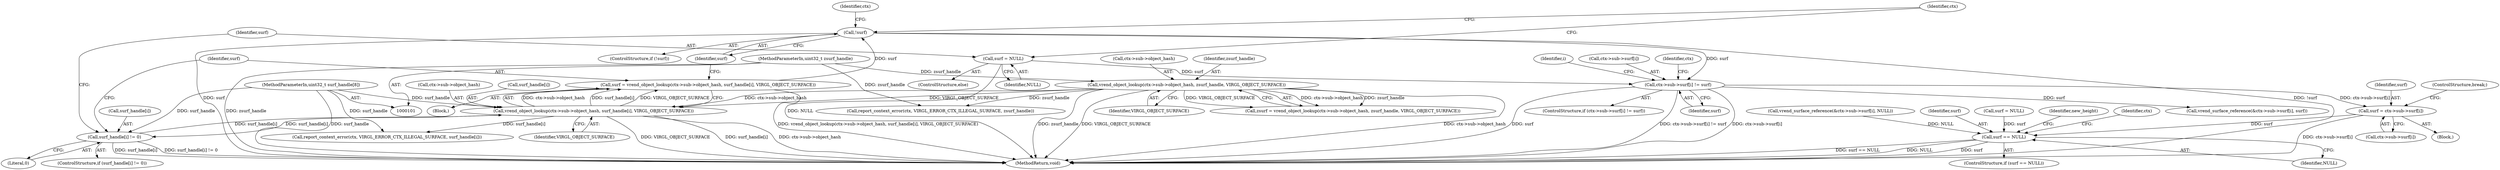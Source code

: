 digraph "1_virglrenderer_48f67f60967f963b698ec8df57ec6912a43d6282_0@array" {
"1000393" [label="(Call,surf = ctx->sub->surf[i])"];
"1000239" [label="(Call,ctx->sub->surf[i] != surf)"];
"1000224" [label="(Call,!surf)"];
"1000211" [label="(Call,surf = vrend_object_lookup(ctx->sub->object_hash, surf_handle[i], VIRGL_OBJECT_SURFACE))"];
"1000213" [label="(Call,vrend_object_lookup(ctx->sub->object_hash, surf_handle[i], VIRGL_OBJECT_SURFACE))"];
"1000133" [label="(Call,vrend_object_lookup(ctx->sub->object_hash, zsurf_handle, VIRGL_OBJECT_SURFACE))"];
"1000105" [label="(MethodParameterIn,uint32_t zsurf_handle)"];
"1000205" [label="(Call,surf_handle[i] != 0)"];
"1000104" [label="(MethodParameterIn,uint32_t surf_handle[8])"];
"1000235" [label="(Call,surf = NULL)"];
"1000404" [label="(Call,surf == NULL)"];
"1000249" [label="(Call,vrend_surface_reference(&ctx->sub->surf[i], surf))"];
"1000219" [label="(Call,surf_handle[i])"];
"1000105" [label="(MethodParameterIn,uint32_t zsurf_handle)"];
"1000530" [label="(MethodReturn,void)"];
"1000131" [label="(Call,zsurf = vrend_object_lookup(ctx->sub->object_hash, zsurf_handle, VIRGL_OBJECT_SURFACE))"];
"1000145" [label="(Call,report_context_error(ctx, VIRGL_ERROR_CTX_ILLEGAL_SURFACE, zsurf_handle))"];
"1000414" [label="(Identifier,new_height)"];
"1000140" [label="(Identifier,VIRGL_OBJECT_SURFACE)"];
"1000240" [label="(Call,ctx->sub->surf[i])"];
"1000209" [label="(Literal,0)"];
"1000235" [label="(Call,surf = NULL)"];
"1000224" [label="(Call,!surf)"];
"1000393" [label="(Call,surf = ctx->sub->surf[i])"];
"1000212" [label="(Identifier,surf)"];
"1000222" [label="(Identifier,VIRGL_OBJECT_SURFACE)"];
"1000285" [label="(Call,vrend_surface_reference(&ctx->sub->surf[i], NULL))"];
"1000236" [label="(Identifier,surf)"];
"1000237" [label="(Identifier,NULL)"];
"1000234" [label="(ControlStructure,else)"];
"1000210" [label="(Block,)"];
"1000206" [label="(Call,surf_handle[i])"];
"1000247" [label="(Identifier,surf)"];
"1000204" [label="(ControlStructure,if (surf_handle[i] != 0))"];
"1000243" [label="(Identifier,ctx)"];
"1000134" [label="(Call,ctx->sub->object_hash)"];
"1000403" [label="(ControlStructure,if (surf == NULL))"];
"1000395" [label="(Call,ctx->sub->surf[i])"];
"1000214" [label="(Call,ctx->sub->object_hash)"];
"1000406" [label="(Identifier,NULL)"];
"1000405" [label="(Identifier,surf)"];
"1000227" [label="(Call,report_context_error(ctx, VIRGL_ERROR_CTX_ILLEGAL_SURFACE, surf_handle[i]))"];
"1000394" [label="(Identifier,surf)"];
"1000223" [label="(ControlStructure,if (!surf))"];
"1000225" [label="(Identifier,surf)"];
"1000402" [label="(ControlStructure,break;)"];
"1000254" [label="(Identifier,ctx)"];
"1000367" [label="(Call,surf = NULL)"];
"1000211" [label="(Call,surf = vrend_object_lookup(ctx->sub->object_hash, surf_handle[i], VIRGL_OBJECT_SURFACE))"];
"1000238" [label="(ControlStructure,if (ctx->sub->surf[i] != surf))"];
"1000213" [label="(Call,vrend_object_lookup(ctx->sub->object_hash, surf_handle[i], VIRGL_OBJECT_SURFACE))"];
"1000239" [label="(Call,ctx->sub->surf[i] != surf)"];
"1000205" [label="(Call,surf_handle[i] != 0)"];
"1000404" [label="(Call,surf == NULL)"];
"1000202" [label="(Identifier,i)"];
"1000133" [label="(Call,vrend_object_lookup(ctx->sub->object_hash, zsurf_handle, VIRGL_OBJECT_SURFACE))"];
"1000104" [label="(MethodParameterIn,uint32_t surf_handle[8])"];
"1000139" [label="(Identifier,zsurf_handle)"];
"1000409" [label="(Identifier,ctx)"];
"1000392" [label="(Block,)"];
"1000228" [label="(Identifier,ctx)"];
"1000393" -> "1000392"  [label="AST: "];
"1000393" -> "1000395"  [label="CFG: "];
"1000394" -> "1000393"  [label="AST: "];
"1000395" -> "1000393"  [label="AST: "];
"1000402" -> "1000393"  [label="CFG: "];
"1000393" -> "1000530"  [label="DDG: ctx->sub->surf[i]"];
"1000239" -> "1000393"  [label="DDG: ctx->sub->surf[i]"];
"1000393" -> "1000404"  [label="DDG: surf"];
"1000239" -> "1000238"  [label="AST: "];
"1000239" -> "1000247"  [label="CFG: "];
"1000240" -> "1000239"  [label="AST: "];
"1000247" -> "1000239"  [label="AST: "];
"1000254" -> "1000239"  [label="CFG: "];
"1000202" -> "1000239"  [label="CFG: "];
"1000239" -> "1000530"  [label="DDG: ctx->sub->surf[i] != surf"];
"1000239" -> "1000530"  [label="DDG: ctx->sub->surf[i]"];
"1000239" -> "1000530"  [label="DDG: surf"];
"1000224" -> "1000239"  [label="DDG: surf"];
"1000235" -> "1000239"  [label="DDG: surf"];
"1000239" -> "1000249"  [label="DDG: surf"];
"1000224" -> "1000223"  [label="AST: "];
"1000224" -> "1000225"  [label="CFG: "];
"1000225" -> "1000224"  [label="AST: "];
"1000228" -> "1000224"  [label="CFG: "];
"1000243" -> "1000224"  [label="CFG: "];
"1000224" -> "1000530"  [label="DDG: surf"];
"1000224" -> "1000530"  [label="DDG: !surf"];
"1000211" -> "1000224"  [label="DDG: surf"];
"1000211" -> "1000210"  [label="AST: "];
"1000211" -> "1000213"  [label="CFG: "];
"1000212" -> "1000211"  [label="AST: "];
"1000213" -> "1000211"  [label="AST: "];
"1000225" -> "1000211"  [label="CFG: "];
"1000211" -> "1000530"  [label="DDG: vrend_object_lookup(ctx->sub->object_hash, surf_handle[i], VIRGL_OBJECT_SURFACE)"];
"1000213" -> "1000211"  [label="DDG: ctx->sub->object_hash"];
"1000213" -> "1000211"  [label="DDG: surf_handle[i]"];
"1000213" -> "1000211"  [label="DDG: VIRGL_OBJECT_SURFACE"];
"1000213" -> "1000222"  [label="CFG: "];
"1000214" -> "1000213"  [label="AST: "];
"1000219" -> "1000213"  [label="AST: "];
"1000222" -> "1000213"  [label="AST: "];
"1000213" -> "1000530"  [label="DDG: surf_handle[i]"];
"1000213" -> "1000530"  [label="DDG: ctx->sub->object_hash"];
"1000213" -> "1000530"  [label="DDG: VIRGL_OBJECT_SURFACE"];
"1000213" -> "1000205"  [label="DDG: surf_handle[i]"];
"1000133" -> "1000213"  [label="DDG: ctx->sub->object_hash"];
"1000133" -> "1000213"  [label="DDG: VIRGL_OBJECT_SURFACE"];
"1000205" -> "1000213"  [label="DDG: surf_handle[i]"];
"1000104" -> "1000213"  [label="DDG: surf_handle"];
"1000213" -> "1000227"  [label="DDG: surf_handle[i]"];
"1000133" -> "1000131"  [label="AST: "];
"1000133" -> "1000140"  [label="CFG: "];
"1000134" -> "1000133"  [label="AST: "];
"1000139" -> "1000133"  [label="AST: "];
"1000140" -> "1000133"  [label="AST: "];
"1000131" -> "1000133"  [label="CFG: "];
"1000133" -> "1000530"  [label="DDG: zsurf_handle"];
"1000133" -> "1000530"  [label="DDG: VIRGL_OBJECT_SURFACE"];
"1000133" -> "1000530"  [label="DDG: ctx->sub->object_hash"];
"1000133" -> "1000131"  [label="DDG: ctx->sub->object_hash"];
"1000133" -> "1000131"  [label="DDG: zsurf_handle"];
"1000133" -> "1000131"  [label="DDG: VIRGL_OBJECT_SURFACE"];
"1000105" -> "1000133"  [label="DDG: zsurf_handle"];
"1000133" -> "1000145"  [label="DDG: zsurf_handle"];
"1000105" -> "1000101"  [label="AST: "];
"1000105" -> "1000530"  [label="DDG: zsurf_handle"];
"1000105" -> "1000145"  [label="DDG: zsurf_handle"];
"1000205" -> "1000204"  [label="AST: "];
"1000205" -> "1000209"  [label="CFG: "];
"1000206" -> "1000205"  [label="AST: "];
"1000209" -> "1000205"  [label="AST: "];
"1000212" -> "1000205"  [label="CFG: "];
"1000236" -> "1000205"  [label="CFG: "];
"1000205" -> "1000530"  [label="DDG: surf_handle[i]"];
"1000205" -> "1000530"  [label="DDG: surf_handle[i] != 0"];
"1000104" -> "1000205"  [label="DDG: surf_handle"];
"1000104" -> "1000101"  [label="AST: "];
"1000104" -> "1000530"  [label="DDG: surf_handle"];
"1000104" -> "1000227"  [label="DDG: surf_handle"];
"1000235" -> "1000234"  [label="AST: "];
"1000235" -> "1000237"  [label="CFG: "];
"1000236" -> "1000235"  [label="AST: "];
"1000237" -> "1000235"  [label="AST: "];
"1000243" -> "1000235"  [label="CFG: "];
"1000235" -> "1000530"  [label="DDG: NULL"];
"1000404" -> "1000403"  [label="AST: "];
"1000404" -> "1000406"  [label="CFG: "];
"1000405" -> "1000404"  [label="AST: "];
"1000406" -> "1000404"  [label="AST: "];
"1000409" -> "1000404"  [label="CFG: "];
"1000414" -> "1000404"  [label="CFG: "];
"1000404" -> "1000530"  [label="DDG: surf"];
"1000404" -> "1000530"  [label="DDG: surf == NULL"];
"1000404" -> "1000530"  [label="DDG: NULL"];
"1000367" -> "1000404"  [label="DDG: surf"];
"1000285" -> "1000404"  [label="DDG: NULL"];
}
